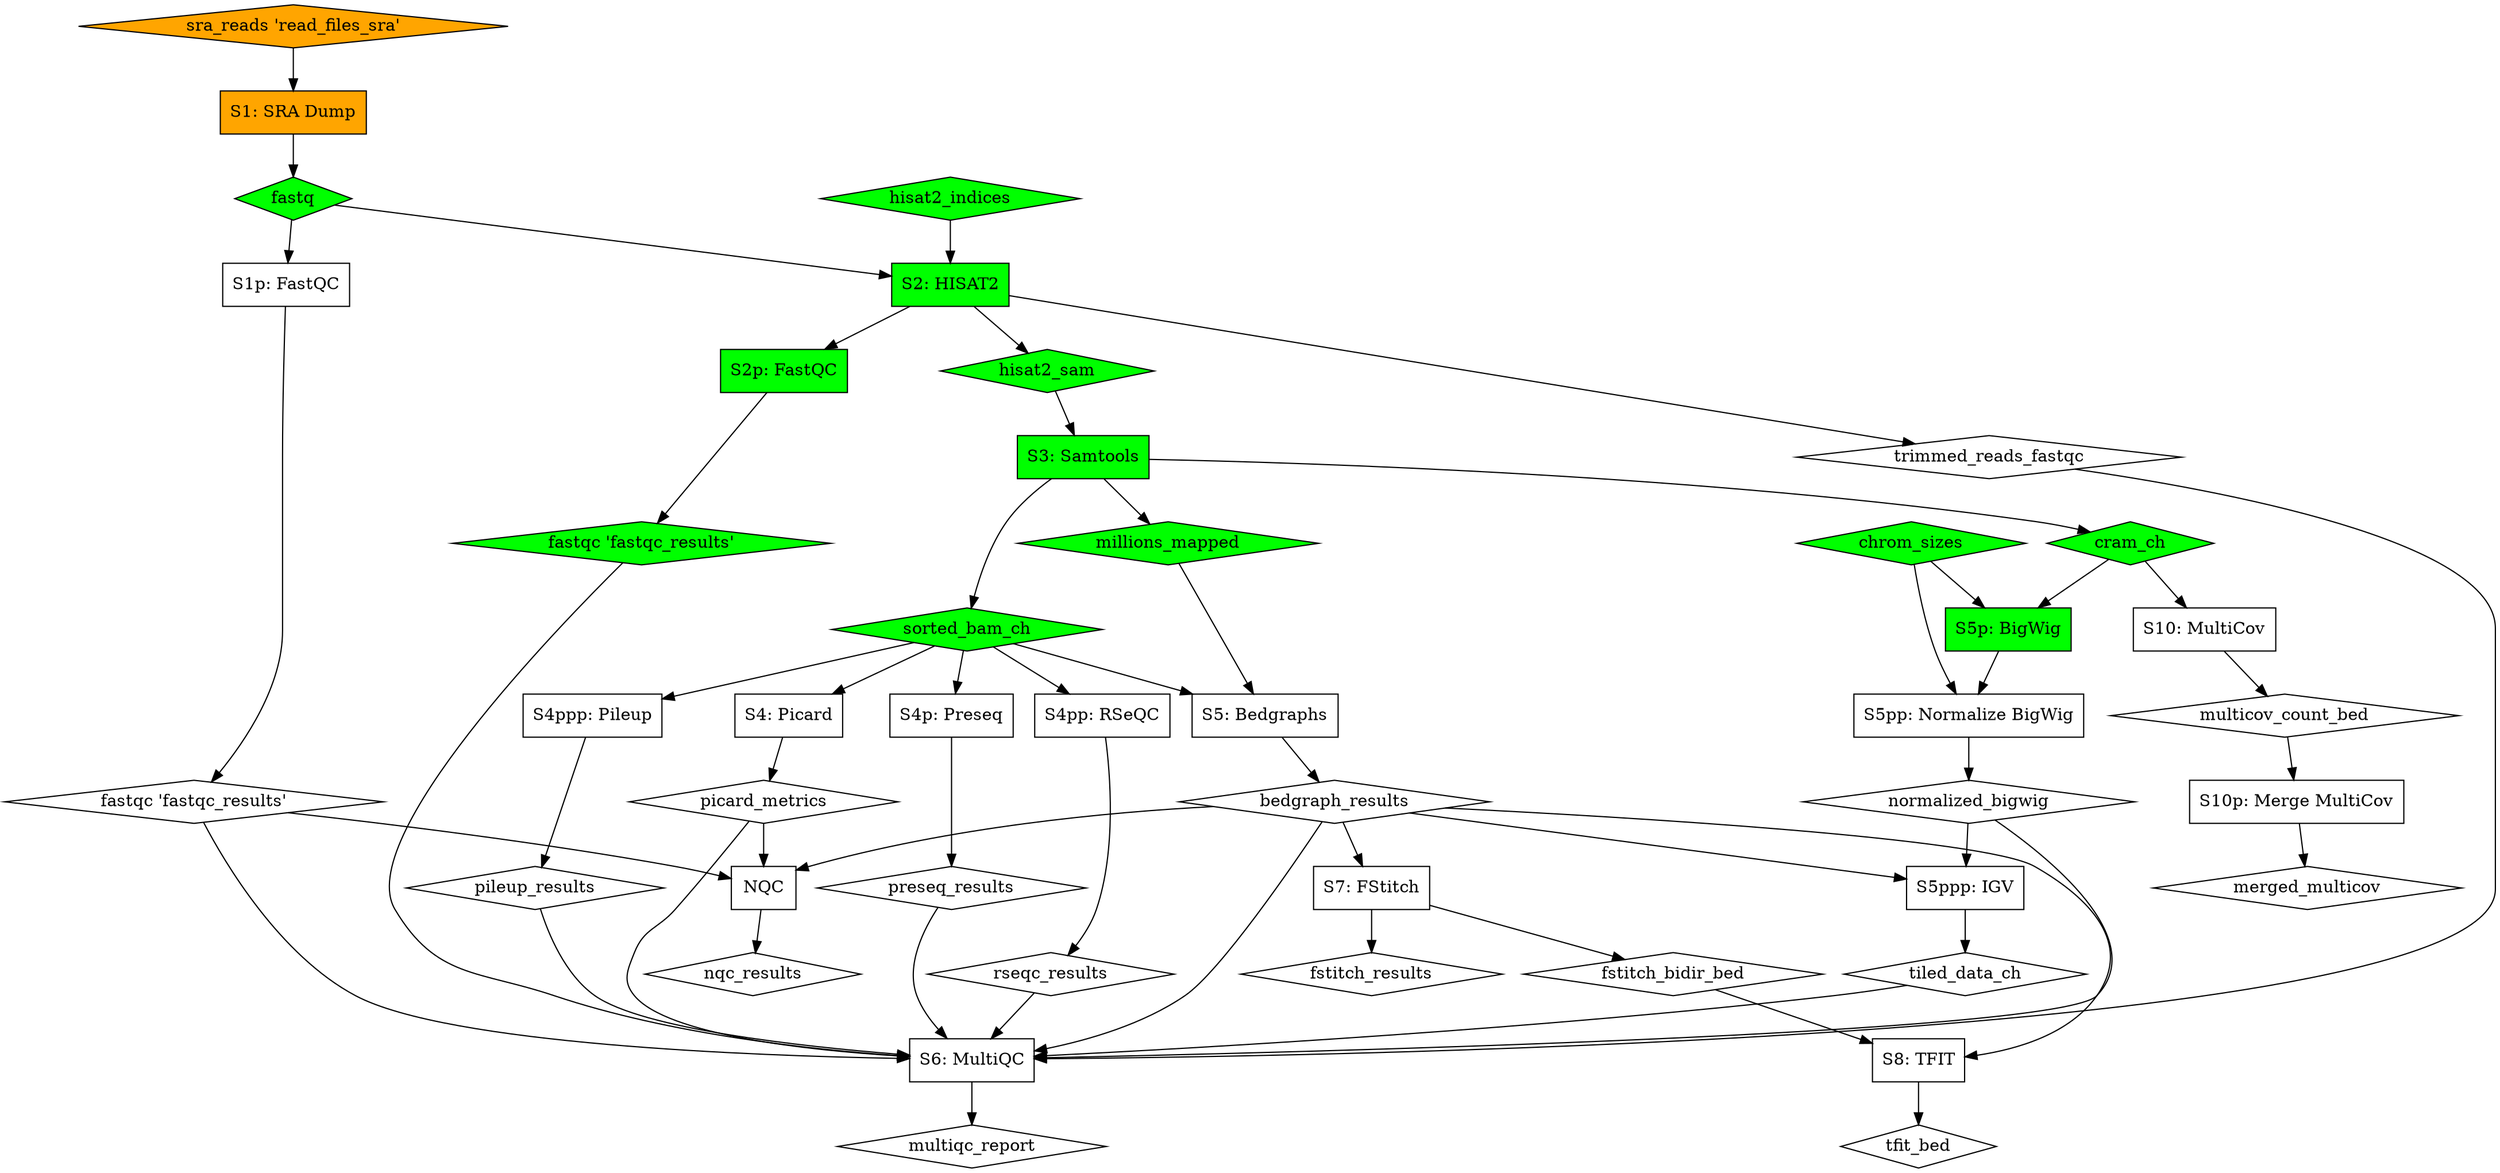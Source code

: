 digraph G {
    compound=true;
    rankdir=TB;

    subgraph subg_step_1 {
        step_1 [label="S1: SRA Dump", shape=box, fillcolor=orange, style=filled];
        
        sra [label="sra_reads 'read_files_sra'", shape=diamond, fillcolor=orange, style=filled];
        
        sra -> step_1;

        "fastq"[shape=diamond, fillcolor=green, style=filled];
        step_1 -> "fastq";
    }

    subgraph subg_step_1p {
        "S1p: FastQC" [label="S1p: FastQC", shape=box];

        "fastqc"[shape=diamond, label="fastqc 'fastqc_results'"];

        "fastq" -> "S1p: FastQC";

        "S1p: FastQC" -> "fastqc";

    }

    subgraph subg_step_2 {
        s2_hisat2 [label="S2: HISAT2", shape=box, fillcolor=green, style=filled];

        hisat2_indices [shape=diamond, fillcolor=green, style=filled];

        hisat2_indices -> s2_hisat2;
        fastq -> s2_hisat2;

        trimmed_reads_fastqc [label="trimmed_reads_fastqc", shape=diamond];
        hisat2_sam [label="hisat2_sam", shape=diamond, fillcolor=green, style=filled];

        s2_hisat2 -> trimmed_reads_fastqc;
        s2_hisat2 -> hisat2_sam;
    }

    subgraph subg_step2p {
        "S2p: FastQC" [label="S2p: FastQC", shape=box, fillcolor=green, style=filled];

        "fastqc2"[shape=diamond, label="fastqc 'fastqc_results'", fillcolor=green, style=filled];

        "s2_hisat2" -> "S2p: FastQC";

        "S2p: FastQC" -> "fastqc2";
    }

    subgraph subg_step_3 {
        s3_samtools [label="S3: Samtools", shape=box, fillcolor=green, style=filled];

        sorted_bam_ch [label="sorted_bam_ch", shape=diamond, fillcolor=green, style=filled];
        cram_ch [label="cram_ch", shape=diamond, fillcolor=green, style=filled];
        millions_mapped [label="millions_mapped", shape=diamond, fillcolor=green, style=filled];

        s3_samtools -> sorted_bam_ch;
        s3_samtools -> cram_ch;
        s3_samtools -> millions_mapped;
        hisat2_sam -> s3_samtools;
    }

    subgraph subg_step_4 {
        s4_picard [label="S4: Picard", shape=box];

        sorted_bam_ch -> s4_picard;

        picard_metrics [label="picard_metrics", shape=diamond];
        s4_picard -> picard_metrics;
    }

    subgraph subg_step_4p {
        s4p_preseq [label="S4p: Preseq", shape=box];

        sorted_bam_ch -> s4p_preseq;

        preseq_results [label="preseq_results", shape=diamond];
        
        s4p_preseq -> preseq_results;
    }

    subgraph subg_step_4pp {
        s4pp_rseqc [label="S4pp: RSeQC", shape=box];

        sorted_bam_ch -> s4pp_rseqc;

        rseqc_results [label="rseqc_results", shape=diamond];
        
        s4pp_rseqc -> rseqc_results;
    }

    subgraph subg_step_4ppp {
        s4ppp_pileup [label="S4ppp: Pileup", shape=box];

        sorted_bam_ch -> s4ppp_pileup;

        pileup_results [label="pileup_results", shape=diamond];

        s4ppp_pileup -> pileup_results;
    }

    subgraph subg_step_5 {
        s5_bedgraphs [label="S5: Bedgraphs", shape=box];

        sorted_bam_ch -> s5_bedgraphs;
        millions_mapped -> s5_bedgraphs;

        bedgraph_results [label="bedgraph_results", shape=diamond];

        s5_bedgraphs -> bedgraph_results;
    }

    subgraph subg_step_5p {
        s5p_bigwig [label="S5p: BigWig", shape=box, fillcolor=green, style=filled];

        cram_ch -> s5p_bigwig;

        chrom_sizes [shape=diamond, fillcolor=green, style=filled];

        chrom_sizes -> s5p_bigwig;
    }

    subgraph subg_step_5pp {
        s5pp_normalize_bigwig [label="S5pp: Normalize BigWig", shape=box];

        s5p_bigwig -> s5pp_normalize_bigwig;
        chrom_sizes -> s5pp_normalize_bigwig;

        normalized_bigwig [label="normalized_bigwig", shape=diamond];

        s5pp_normalize_bigwig -> normalized_bigwig;
    }

    subgraph subg_step_5ppp {
        s5ppp_igv [label="S5ppp: IGV", shape=box];

        normalized_bigwig -> s5ppp_igv;
        bedgraph_results -> s5ppp_igv;

        tiled_data_ch [label="tiled_data_ch", shape=diamond];

        s5ppp_igv -> tiled_data_ch;
    }

    subgraph subg_step_6 {
        s6_multiqc [label="S6: MultiQC", shape=box];

        fastqc -> s6_multiqc;
        trimmed_reads_fastqc -> s6_multiqc;
        fastqc2 -> s6_multiqc;
        picard_metrics -> s6_multiqc;
        preseq_results -> s6_multiqc;
        rseqc_results -> s6_multiqc;
        pileup_results -> s6_multiqc;
        bedgraph_results -> s6_multiqc;
        normalized_bigwig -> s6_multiqc;
        tiled_data_ch -> s6_multiqc;

        multiqc_report [label="multiqc_report", shape=diamond];

        s6_multiqc -> multiqc_report;
    }

    subgraph subg_step_7 {
        s7_fstitch [label="S7: FStitch", shape=box];

        bedgraph_results -> s7_fstitch;

        fstitch_results [label="fstitch_results", shape=diamond];
        fstitch_bidir_bed [label="fstitch_bidir_bed", shape=diamond];

        s7_fstitch -> fstitch_results;
        s7_fstitch -> fstitch_bidir_bed;
    }

    subgraph subg_step_8 {
        s8_tfit [label="S8: TFIT", shape=box];

        bedgraph_results -> s8_tfit;
        fstitch_bidir_bed -> s8_tfit;

        tfit_bed [label="tfit_bed", shape=diamond];

        s8_tfit -> tfit_bed;
    }

    subgraph subg_step_10 {
        s10_multicov [label="S10: MultiCov", shape=box];

        cram_ch -> s10_multicov;

        multicov_count_bed [label="multicov_count_bed", shape=diamond];

        s10_multicov -> multicov_count_bed;
    }

    subgraph subg_step_10p {
        s10p_merge_multicov [label="S10p: Merge MultiCov", shape=box];

        multicov_count_bed -> s10p_merge_multicov;

        merged_multicov [label="merged_multicov", shape=diamond];

        s10p_merge_multicov -> merged_multicov;
    }

    subgraph subg_nqc {
        s4_nqc [label="NQC", shape=box];

        picard_metrics -> s4_nqc;
        bedgraph_results -> s4_nqc;
        fastqc -> s4_nqc;

        nqc_results [label="nqc_results", shape=diamond];

        s4_nqc -> nqc_results;
    }

}